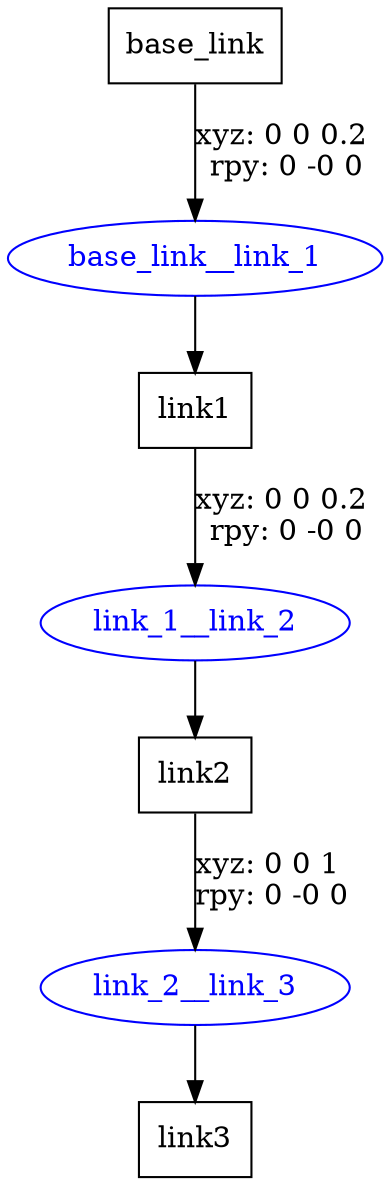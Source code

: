 digraph G {
node [shape=box];
"base_link" [label="base_link"];
"link1" [label="link1"];
"link2" [label="link2"];
"link3" [label="link3"];
node [shape=ellipse, color=blue, fontcolor=blue];
"base_link" -> "base_link__link_1" [label="xyz: 0 0 0.2 \nrpy: 0 -0 0"]
"base_link__link_1" -> "link1"
"link1" -> "link_1__link_2" [label="xyz: 0 0 0.2 \nrpy: 0 -0 0"]
"link_1__link_2" -> "link2"
"link2" -> "link_2__link_3" [label="xyz: 0 0 1 \nrpy: 0 -0 0"]
"link_2__link_3" -> "link3"
}
